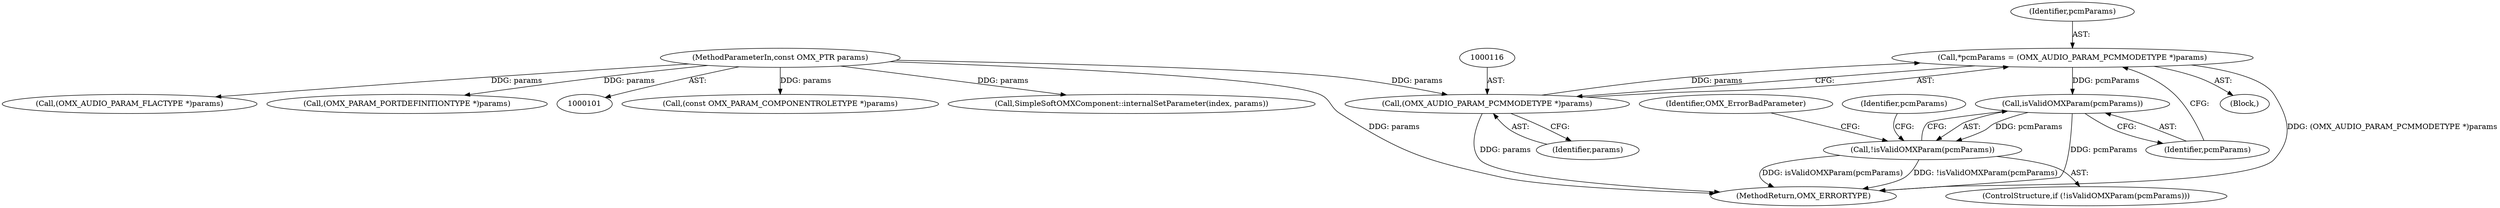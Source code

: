 digraph "0_Android_295c883fe3105b19bcd0f9e07d54c6b589fc5bff_18@pointer" {
"1000113" [label="(Call,*pcmParams = (OMX_AUDIO_PARAM_PCMMODETYPE *)params)"];
"1000115" [label="(Call,(OMX_AUDIO_PARAM_PCMMODETYPE *)params)"];
"1000103" [label="(MethodParameterIn,const OMX_PTR params)"];
"1000120" [label="(Call,isValidOMXParam(pcmParams))"];
"1000119" [label="(Call,!isValidOMXParam(pcmParams))"];
"1000129" [label="(Identifier,pcmParams)"];
"1000114" [label="(Identifier,pcmParams)"];
"1000180" [label="(Call,(const OMX_PARAM_COMPONENTROLETYPE *)params)"];
"1000113" [label="(Call,*pcmParams = (OMX_AUDIO_PARAM_PCMMODETYPE *)params)"];
"1000117" [label="(Identifier,params)"];
"1000119" [label="(Call,!isValidOMXParam(pcmParams))"];
"1000271" [label="(MethodReturn,OMX_ERRORTYPE)"];
"1000268" [label="(Call,SimpleSoftOMXComponent::internalSetParameter(index, params))"];
"1000121" [label="(Identifier,pcmParams)"];
"1000124" [label="(Identifier,OMX_ErrorBadParameter)"];
"1000103" [label="(MethodParameterIn,const OMX_PTR params)"];
"1000213" [label="(Call,(OMX_AUDIO_PARAM_FLACTYPE *)params)"];
"1000115" [label="(Call,(OMX_AUDIO_PARAM_PCMMODETYPE *)params)"];
"1000109" [label="(Block,)"];
"1000235" [label="(Call,(OMX_PARAM_PORTDEFINITIONTYPE *)params)"];
"1000118" [label="(ControlStructure,if (!isValidOMXParam(pcmParams)))"];
"1000120" [label="(Call,isValidOMXParam(pcmParams))"];
"1000113" -> "1000109"  [label="AST: "];
"1000113" -> "1000115"  [label="CFG: "];
"1000114" -> "1000113"  [label="AST: "];
"1000115" -> "1000113"  [label="AST: "];
"1000121" -> "1000113"  [label="CFG: "];
"1000113" -> "1000271"  [label="DDG: (OMX_AUDIO_PARAM_PCMMODETYPE *)params"];
"1000115" -> "1000113"  [label="DDG: params"];
"1000113" -> "1000120"  [label="DDG: pcmParams"];
"1000115" -> "1000117"  [label="CFG: "];
"1000116" -> "1000115"  [label="AST: "];
"1000117" -> "1000115"  [label="AST: "];
"1000115" -> "1000271"  [label="DDG: params"];
"1000103" -> "1000115"  [label="DDG: params"];
"1000103" -> "1000101"  [label="AST: "];
"1000103" -> "1000271"  [label="DDG: params"];
"1000103" -> "1000180"  [label="DDG: params"];
"1000103" -> "1000213"  [label="DDG: params"];
"1000103" -> "1000235"  [label="DDG: params"];
"1000103" -> "1000268"  [label="DDG: params"];
"1000120" -> "1000119"  [label="AST: "];
"1000120" -> "1000121"  [label="CFG: "];
"1000121" -> "1000120"  [label="AST: "];
"1000119" -> "1000120"  [label="CFG: "];
"1000120" -> "1000271"  [label="DDG: pcmParams"];
"1000120" -> "1000119"  [label="DDG: pcmParams"];
"1000119" -> "1000118"  [label="AST: "];
"1000124" -> "1000119"  [label="CFG: "];
"1000129" -> "1000119"  [label="CFG: "];
"1000119" -> "1000271"  [label="DDG: !isValidOMXParam(pcmParams)"];
"1000119" -> "1000271"  [label="DDG: isValidOMXParam(pcmParams)"];
}
